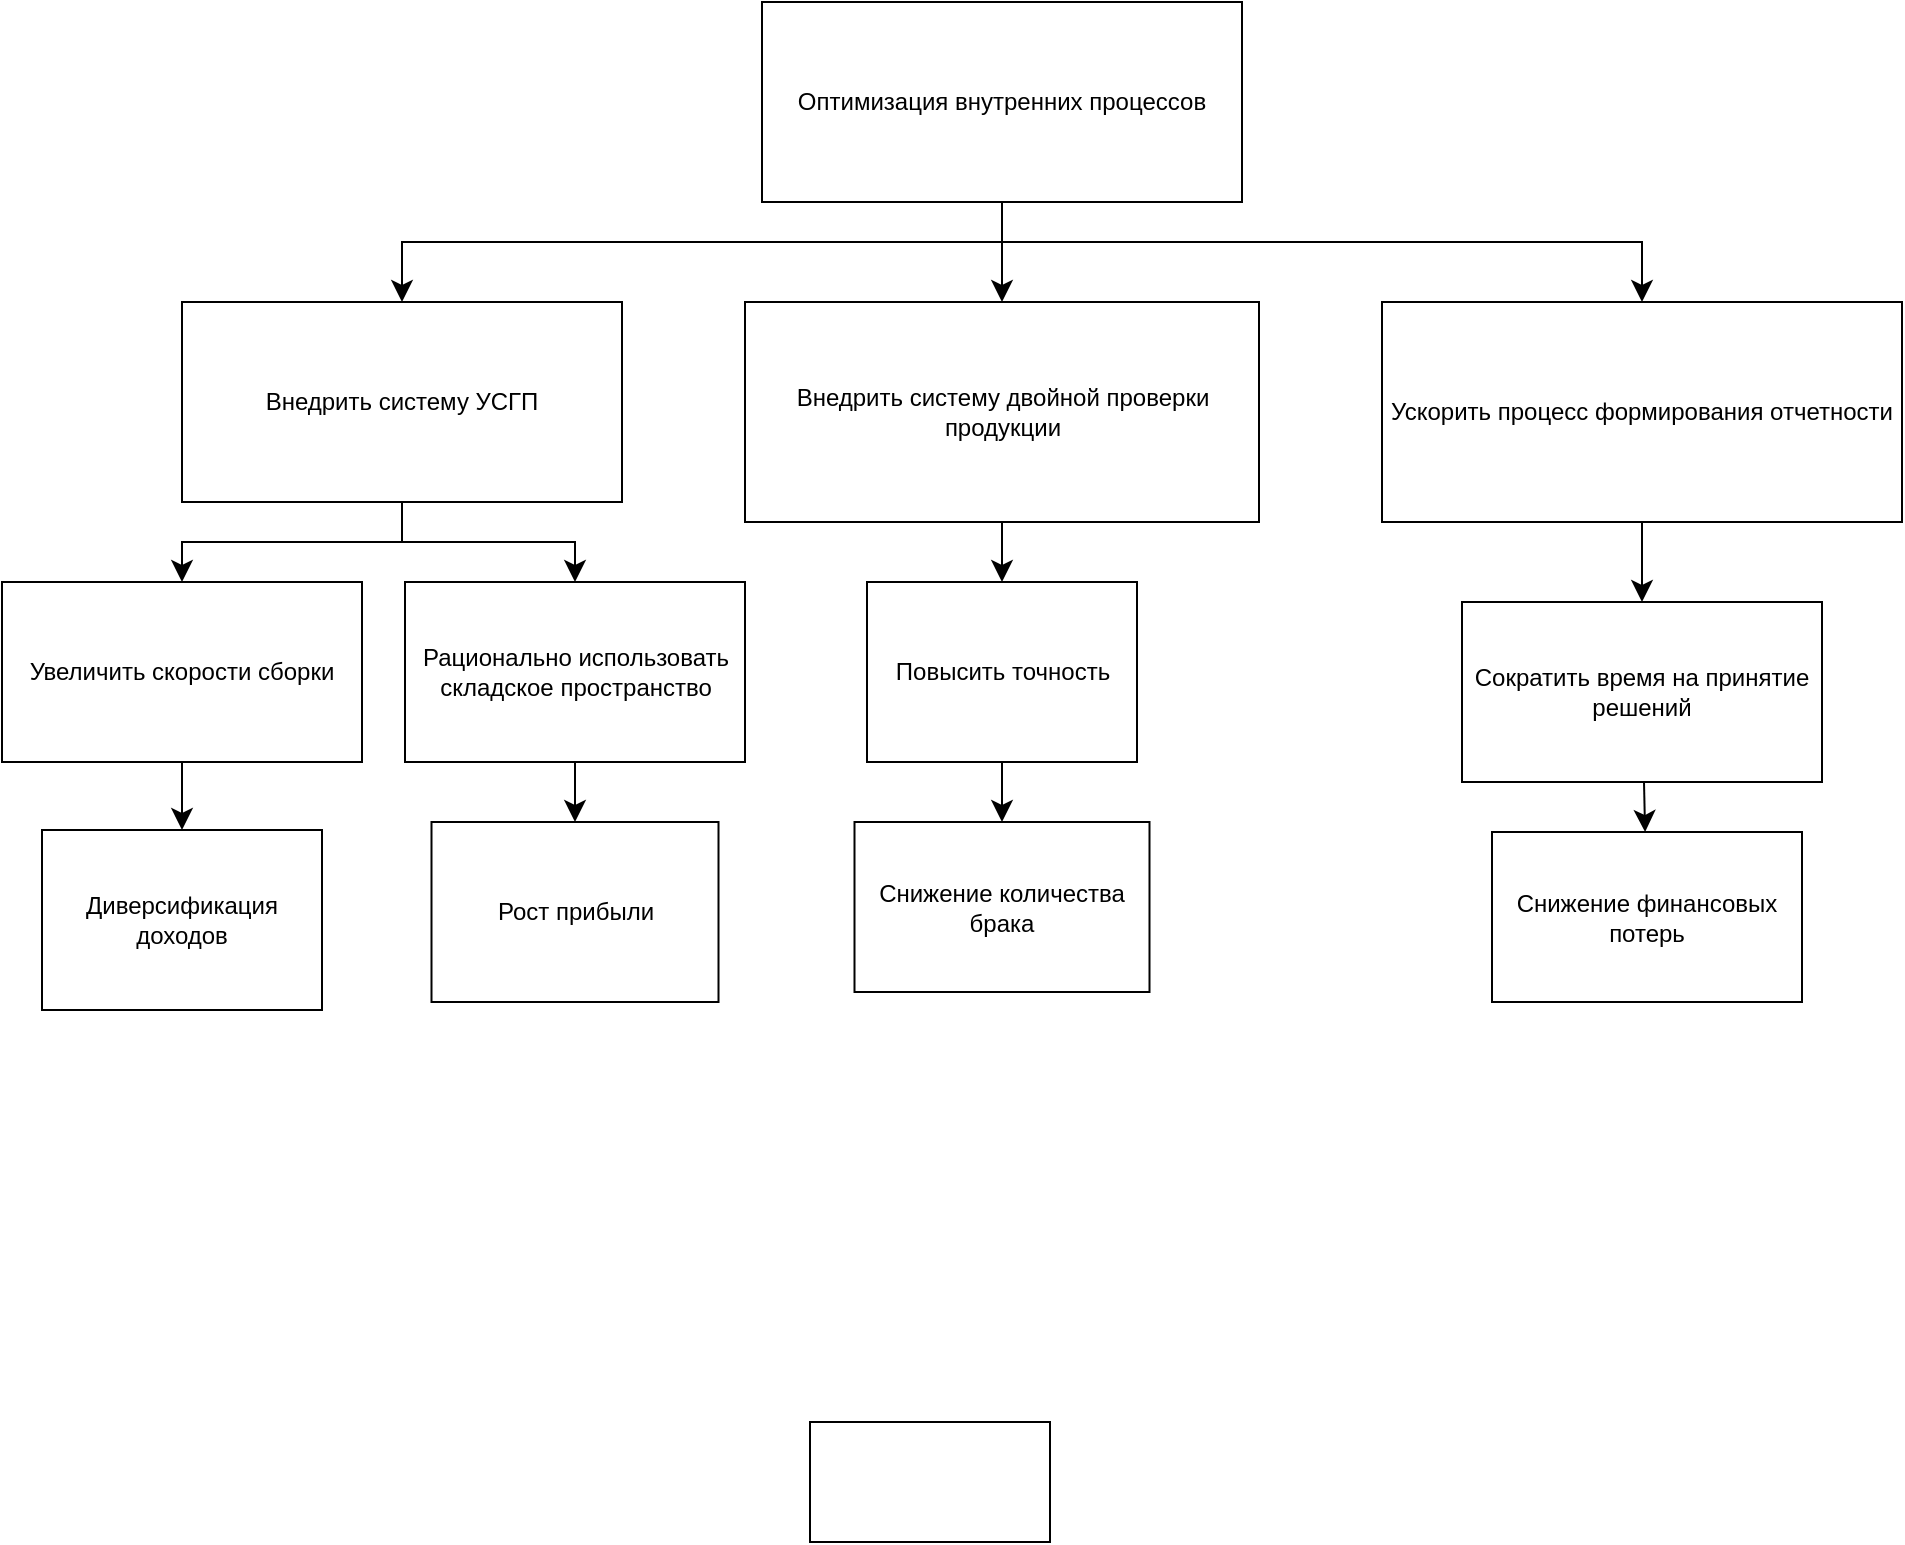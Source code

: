 <mxfile version="28.2.5">
  <diagram name="Страница — 1" id="ftTf1740qBRhjsC5UyiH">
    <mxGraphModel dx="1665" dy="829" grid="1" gridSize="10" guides="1" tooltips="1" connect="1" arrows="1" fold="1" page="1" pageScale="1" pageWidth="827" pageHeight="1169" math="0" shadow="0">
      <root>
        <mxCell id="0" />
        <mxCell id="1" parent="0" />
        <mxCell id="I6DV6D3wKqFu1foUBXRI-22" style="edgeStyle=none;curved=1;rounded=0;orthogonalLoop=1;jettySize=auto;html=1;entryX=0.5;entryY=0;entryDx=0;entryDy=0;fontSize=12;startSize=8;endSize=8;" edge="1" parent="1" source="VKB1BWsQKKEYduPVDShD-2" target="VKB1BWsQKKEYduPVDShD-16">
          <mxGeometry relative="1" as="geometry" />
        </mxCell>
        <mxCell id="VKB1BWsQKKEYduPVDShD-2" value="Оптимизация внутренних процессов" style="rounded=0;whiteSpace=wrap;html=1;" parent="1" vertex="1">
          <mxGeometry x="390" y="40" width="240" height="100" as="geometry" />
        </mxCell>
        <mxCell id="VKB1BWsQKKEYduPVDShD-3" value="Внедрить систему УСГП" style="rounded=0;whiteSpace=wrap;html=1;" parent="1" vertex="1">
          <mxGeometry x="100" y="190" width="220" height="100" as="geometry" />
        </mxCell>
        <mxCell id="I6DV6D3wKqFu1foUBXRI-27" value="" style="edgeStyle=none;curved=1;rounded=0;orthogonalLoop=1;jettySize=auto;html=1;fontSize=12;startSize=8;endSize=8;" edge="1" parent="1" source="VKB1BWsQKKEYduPVDShD-4" target="VKB1BWsQKKEYduPVDShD-10">
          <mxGeometry relative="1" as="geometry" />
        </mxCell>
        <mxCell id="VKB1BWsQKKEYduPVDShD-4" value="Рационально использовать складское пространство" style="rounded=0;whiteSpace=wrap;html=1;" parent="1" vertex="1">
          <mxGeometry x="211.5" y="330" width="170" height="90" as="geometry" />
        </mxCell>
        <mxCell id="VKB1BWsQKKEYduPVDShD-10" value="&lt;div style=&quot;&quot;&gt;Рост прибыли&lt;/div&gt;" style="rounded=0;whiteSpace=wrap;html=1;align=center;" parent="1" vertex="1">
          <mxGeometry x="224.75" y="450" width="143.5" height="90" as="geometry" />
        </mxCell>
        <mxCell id="VKB1BWsQKKEYduPVDShD-12" value="Диверсификация доходов" style="rounded=0;whiteSpace=wrap;html=1;" parent="1" vertex="1">
          <mxGeometry x="30" y="454" width="140" height="90" as="geometry" />
        </mxCell>
        <mxCell id="I6DV6D3wKqFu1foUBXRI-26" value="" style="edgeStyle=none;curved=1;rounded=0;orthogonalLoop=1;jettySize=auto;html=1;fontSize=12;startSize=8;endSize=8;" edge="1" parent="1" source="VKB1BWsQKKEYduPVDShD-14" target="VKB1BWsQKKEYduPVDShD-12">
          <mxGeometry relative="1" as="geometry" />
        </mxCell>
        <mxCell id="VKB1BWsQKKEYduPVDShD-14" value="Увеличить скорости сборки" style="rounded=0;whiteSpace=wrap;html=1;" parent="1" vertex="1">
          <mxGeometry x="10" y="330" width="180" height="90" as="geometry" />
        </mxCell>
        <mxCell id="I6DV6D3wKqFu1foUBXRI-28" value="" style="edgeStyle=none;curved=1;rounded=0;orthogonalLoop=1;jettySize=auto;html=1;fontSize=12;startSize=8;endSize=8;" edge="1" parent="1" source="VKB1BWsQKKEYduPVDShD-16" target="VKB1BWsQKKEYduPVDShD-18">
          <mxGeometry relative="1" as="geometry" />
        </mxCell>
        <mxCell id="VKB1BWsQKKEYduPVDShD-16" value="&lt;div style=&quot;&quot;&gt;Внедрить систему двойной проверки продукции&lt;/div&gt;" style="rounded=0;whiteSpace=wrap;html=1;align=center;" parent="1" vertex="1">
          <mxGeometry x="381.5" y="190" width="257" height="110" as="geometry" />
        </mxCell>
        <mxCell id="I6DV6D3wKqFu1foUBXRI-31" value="" style="edgeStyle=none;curved=1;rounded=0;orthogonalLoop=1;jettySize=auto;html=1;fontSize=12;startSize=8;endSize=8;" edge="1" parent="1" source="VKB1BWsQKKEYduPVDShD-18" target="I6DV6D3wKqFu1foUBXRI-30">
          <mxGeometry relative="1" as="geometry" />
        </mxCell>
        <mxCell id="VKB1BWsQKKEYduPVDShD-18" value="Повысить точность" style="rounded=0;whiteSpace=wrap;html=1;" parent="1" vertex="1">
          <mxGeometry x="442.5" y="330" width="135" height="90" as="geometry" />
        </mxCell>
        <mxCell id="VKB1BWsQKKEYduPVDShD-19" value="Снижение финансовых потерь" style="rounded=0;whiteSpace=wrap;html=1;" parent="1" vertex="1">
          <mxGeometry x="755" y="455" width="155" height="85" as="geometry" />
        </mxCell>
        <mxCell id="I6DV6D3wKqFu1foUBXRI-33" value="" style="edgeStyle=none;curved=1;rounded=0;orthogonalLoop=1;jettySize=auto;html=1;fontSize=12;startSize=8;endSize=8;" edge="1" parent="1" source="VKB1BWsQKKEYduPVDShD-22" target="I6DV6D3wKqFu1foUBXRI-32">
          <mxGeometry relative="1" as="geometry" />
        </mxCell>
        <mxCell id="VKB1BWsQKKEYduPVDShD-22" value="Ускорить процесс формирования отчетности" style="rounded=0;whiteSpace=wrap;html=1;" parent="1" vertex="1">
          <mxGeometry x="700" y="190" width="260" height="110" as="geometry" />
        </mxCell>
        <mxCell id="I6DV6D3wKqFu1foUBXRI-1" value="" style="rounded=0;whiteSpace=wrap;html=1;" vertex="1" parent="1">
          <mxGeometry x="414" y="750" width="120" height="60" as="geometry" />
        </mxCell>
        <mxCell id="I6DV6D3wKqFu1foUBXRI-21" value="" style="edgeStyle=elbowEdgeStyle;elbow=vertical;endArrow=classic;html=1;curved=0;rounded=0;endSize=8;startSize=8;fontSize=12;entryX=0.5;entryY=0;entryDx=0;entryDy=0;exitX=0.5;exitY=1;exitDx=0;exitDy=0;" edge="1" parent="1" source="VKB1BWsQKKEYduPVDShD-2" target="VKB1BWsQKKEYduPVDShD-3">
          <mxGeometry width="50" height="50" relative="1" as="geometry">
            <mxPoint x="510" y="180" as="sourcePoint" />
            <mxPoint x="1030" y="190" as="targetPoint" />
            <Array as="points">
              <mxPoint x="580" y="160" />
            </Array>
          </mxGeometry>
        </mxCell>
        <mxCell id="I6DV6D3wKqFu1foUBXRI-23" value="" style="edgeStyle=segmentEdgeStyle;endArrow=classic;html=1;curved=0;rounded=0;endSize=8;startSize=8;fontSize=12;entryX=0.5;entryY=0;entryDx=0;entryDy=0;" edge="1" parent="1" target="VKB1BWsQKKEYduPVDShD-22">
          <mxGeometry width="50" height="50" relative="1" as="geometry">
            <mxPoint x="510" y="160" as="sourcePoint" />
            <mxPoint x="730" y="110" as="targetPoint" />
          </mxGeometry>
        </mxCell>
        <mxCell id="I6DV6D3wKqFu1foUBXRI-24" value="" style="edgeStyle=segmentEdgeStyle;endArrow=classic;html=1;curved=0;rounded=0;endSize=8;startSize=8;fontSize=12;exitX=0.5;exitY=1;exitDx=0;exitDy=0;entryX=0.5;entryY=0;entryDx=0;entryDy=0;" edge="1" parent="1" source="VKB1BWsQKKEYduPVDShD-3" target="VKB1BWsQKKEYduPVDShD-4">
          <mxGeometry width="50" height="50" relative="1" as="geometry">
            <mxPoint x="490" y="350" as="sourcePoint" />
            <mxPoint x="540" y="300" as="targetPoint" />
            <Array as="points">
              <mxPoint x="210" y="310" />
              <mxPoint x="297" y="310" />
            </Array>
          </mxGeometry>
        </mxCell>
        <mxCell id="I6DV6D3wKqFu1foUBXRI-25" value="" style="edgeStyle=segmentEdgeStyle;endArrow=classic;html=1;curved=0;rounded=0;endSize=8;startSize=8;fontSize=12;exitX=0.5;exitY=1;exitDx=0;exitDy=0;entryX=0.5;entryY=0;entryDx=0;entryDy=0;" edge="1" parent="1" source="VKB1BWsQKKEYduPVDShD-3" target="VKB1BWsQKKEYduPVDShD-14">
          <mxGeometry width="50" height="50" relative="1" as="geometry">
            <mxPoint x="490" y="350" as="sourcePoint" />
            <mxPoint x="540" y="300" as="targetPoint" />
            <Array as="points">
              <mxPoint x="210" y="310" />
              <mxPoint x="100" y="310" />
            </Array>
          </mxGeometry>
        </mxCell>
        <mxCell id="I6DV6D3wKqFu1foUBXRI-30" value="Снижение количества брака" style="rounded=0;whiteSpace=wrap;html=1;" vertex="1" parent="1">
          <mxGeometry x="436.25" y="450" width="147.5" height="85" as="geometry" />
        </mxCell>
        <mxCell id="I6DV6D3wKqFu1foUBXRI-34" value="" style="edgeStyle=none;curved=1;rounded=0;orthogonalLoop=1;jettySize=auto;html=1;fontSize=12;startSize=8;endSize=8;" edge="1" parent="1" source="I6DV6D3wKqFu1foUBXRI-32" target="VKB1BWsQKKEYduPVDShD-19">
          <mxGeometry relative="1" as="geometry" />
        </mxCell>
        <mxCell id="I6DV6D3wKqFu1foUBXRI-32" value="Сократить время на принятие решений" style="rounded=0;whiteSpace=wrap;html=1;" vertex="1" parent="1">
          <mxGeometry x="740" y="340" width="180" height="90" as="geometry" />
        </mxCell>
      </root>
    </mxGraphModel>
  </diagram>
</mxfile>
